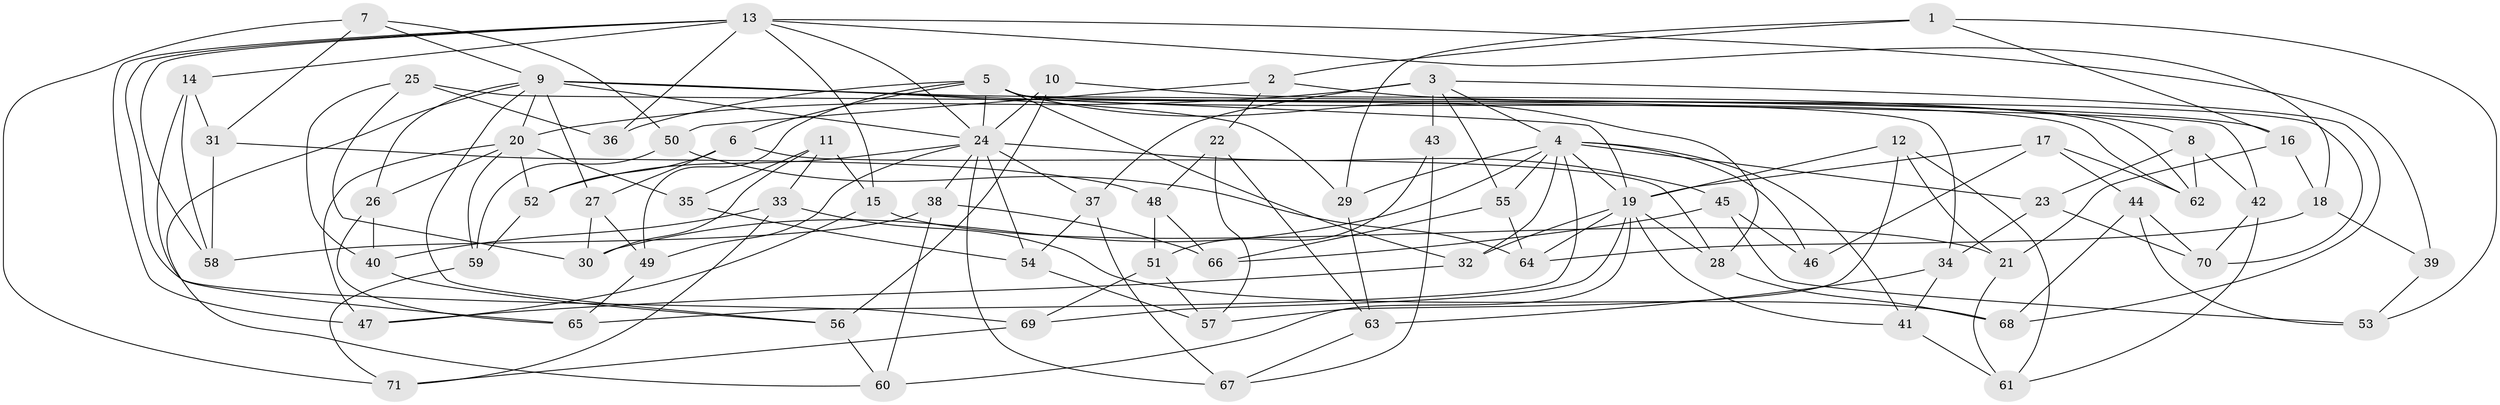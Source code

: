 // original degree distribution, {4: 1.0}
// Generated by graph-tools (version 1.1) at 2025/54/03/04/25 22:54:00]
// undirected, 71 vertices, 159 edges
graph export_dot {
  node [color=gray90,style=filled];
  1;
  2;
  3;
  4;
  5;
  6;
  7;
  8;
  9;
  10;
  11;
  12;
  13;
  14;
  15;
  16;
  17;
  18;
  19;
  20;
  21;
  22;
  23;
  24;
  25;
  26;
  27;
  28;
  29;
  30;
  31;
  32;
  33;
  34;
  35;
  36;
  37;
  38;
  39;
  40;
  41;
  42;
  43;
  44;
  45;
  46;
  47;
  48;
  49;
  50;
  51;
  52;
  53;
  54;
  55;
  56;
  57;
  58;
  59;
  60;
  61;
  62;
  63;
  64;
  65;
  66;
  67;
  68;
  69;
  70;
  71;
  1 -- 2 [weight=1.0];
  1 -- 16 [weight=1.0];
  1 -- 29 [weight=1.0];
  1 -- 53 [weight=1.0];
  2 -- 8 [weight=1.0];
  2 -- 22 [weight=1.0];
  2 -- 50 [weight=1.0];
  3 -- 4 [weight=2.0];
  3 -- 20 [weight=3.0];
  3 -- 37 [weight=1.0];
  3 -- 43 [weight=2.0];
  3 -- 55 [weight=1.0];
  3 -- 68 [weight=1.0];
  4 -- 19 [weight=1.0];
  4 -- 23 [weight=1.0];
  4 -- 29 [weight=1.0];
  4 -- 30 [weight=1.0];
  4 -- 32 [weight=1.0];
  4 -- 41 [weight=1.0];
  4 -- 46 [weight=2.0];
  4 -- 55 [weight=1.0];
  4 -- 65 [weight=1.0];
  5 -- 6 [weight=1.0];
  5 -- 24 [weight=1.0];
  5 -- 28 [weight=1.0];
  5 -- 32 [weight=1.0];
  5 -- 34 [weight=1.0];
  5 -- 36 [weight=2.0];
  5 -- 49 [weight=1.0];
  5 -- 62 [weight=1.0];
  5 -- 70 [weight=1.0];
  6 -- 27 [weight=1.0];
  6 -- 28 [weight=1.0];
  6 -- 52 [weight=1.0];
  7 -- 9 [weight=1.0];
  7 -- 31 [weight=1.0];
  7 -- 50 [weight=1.0];
  7 -- 71 [weight=1.0];
  8 -- 23 [weight=1.0];
  8 -- 42 [weight=1.0];
  8 -- 62 [weight=1.0];
  9 -- 16 [weight=1.0];
  9 -- 19 [weight=1.0];
  9 -- 20 [weight=1.0];
  9 -- 24 [weight=1.0];
  9 -- 26 [weight=1.0];
  9 -- 27 [weight=1.0];
  9 -- 29 [weight=1.0];
  9 -- 56 [weight=1.0];
  9 -- 60 [weight=1.0];
  10 -- 24 [weight=2.0];
  10 -- 56 [weight=1.0];
  10 -- 62 [weight=1.0];
  11 -- 15 [weight=1.0];
  11 -- 30 [weight=1.0];
  11 -- 33 [weight=1.0];
  11 -- 35 [weight=1.0];
  12 -- 19 [weight=1.0];
  12 -- 21 [weight=1.0];
  12 -- 57 [weight=1.0];
  12 -- 61 [weight=1.0];
  13 -- 14 [weight=1.0];
  13 -- 15 [weight=1.0];
  13 -- 18 [weight=1.0];
  13 -- 24 [weight=1.0];
  13 -- 36 [weight=1.0];
  13 -- 39 [weight=2.0];
  13 -- 47 [weight=1.0];
  13 -- 58 [weight=1.0];
  13 -- 69 [weight=1.0];
  14 -- 31 [weight=1.0];
  14 -- 58 [weight=1.0];
  14 -- 65 [weight=1.0];
  15 -- 21 [weight=1.0];
  15 -- 47 [weight=1.0];
  16 -- 18 [weight=1.0];
  16 -- 21 [weight=1.0];
  17 -- 19 [weight=1.0];
  17 -- 44 [weight=1.0];
  17 -- 46 [weight=1.0];
  17 -- 62 [weight=1.0];
  18 -- 39 [weight=1.0];
  18 -- 64 [weight=1.0];
  19 -- 28 [weight=1.0];
  19 -- 32 [weight=1.0];
  19 -- 41 [weight=1.0];
  19 -- 60 [weight=1.0];
  19 -- 64 [weight=1.0];
  19 -- 69 [weight=1.0];
  20 -- 26 [weight=1.0];
  20 -- 35 [weight=2.0];
  20 -- 47 [weight=1.0];
  20 -- 52 [weight=1.0];
  20 -- 59 [weight=1.0];
  21 -- 61 [weight=1.0];
  22 -- 48 [weight=1.0];
  22 -- 57 [weight=1.0];
  22 -- 63 [weight=1.0];
  23 -- 34 [weight=1.0];
  23 -- 70 [weight=1.0];
  24 -- 37 [weight=1.0];
  24 -- 38 [weight=1.0];
  24 -- 45 [weight=1.0];
  24 -- 49 [weight=1.0];
  24 -- 52 [weight=1.0];
  24 -- 54 [weight=1.0];
  24 -- 67 [weight=1.0];
  25 -- 30 [weight=1.0];
  25 -- 36 [weight=1.0];
  25 -- 40 [weight=1.0];
  25 -- 42 [weight=1.0];
  26 -- 40 [weight=1.0];
  26 -- 65 [weight=1.0];
  27 -- 30 [weight=1.0];
  27 -- 49 [weight=1.0];
  28 -- 68 [weight=1.0];
  29 -- 63 [weight=1.0];
  31 -- 48 [weight=1.0];
  31 -- 58 [weight=1.0];
  32 -- 47 [weight=1.0];
  33 -- 40 [weight=1.0];
  33 -- 68 [weight=1.0];
  33 -- 71 [weight=1.0];
  34 -- 41 [weight=1.0];
  34 -- 63 [weight=1.0];
  35 -- 54 [weight=1.0];
  37 -- 54 [weight=1.0];
  37 -- 67 [weight=1.0];
  38 -- 58 [weight=1.0];
  38 -- 60 [weight=1.0];
  38 -- 66 [weight=1.0];
  39 -- 53 [weight=1.0];
  40 -- 56 [weight=1.0];
  41 -- 61 [weight=1.0];
  42 -- 61 [weight=1.0];
  42 -- 70 [weight=1.0];
  43 -- 51 [weight=1.0];
  43 -- 67 [weight=1.0];
  44 -- 53 [weight=1.0];
  44 -- 68 [weight=1.0];
  44 -- 70 [weight=1.0];
  45 -- 46 [weight=1.0];
  45 -- 53 [weight=1.0];
  45 -- 66 [weight=1.0];
  48 -- 51 [weight=1.0];
  48 -- 66 [weight=1.0];
  49 -- 65 [weight=1.0];
  50 -- 59 [weight=1.0];
  50 -- 64 [weight=1.0];
  51 -- 57 [weight=1.0];
  51 -- 69 [weight=1.0];
  52 -- 59 [weight=1.0];
  54 -- 57 [weight=1.0];
  55 -- 64 [weight=1.0];
  55 -- 66 [weight=1.0];
  56 -- 60 [weight=1.0];
  59 -- 71 [weight=1.0];
  63 -- 67 [weight=1.0];
  69 -- 71 [weight=1.0];
}

